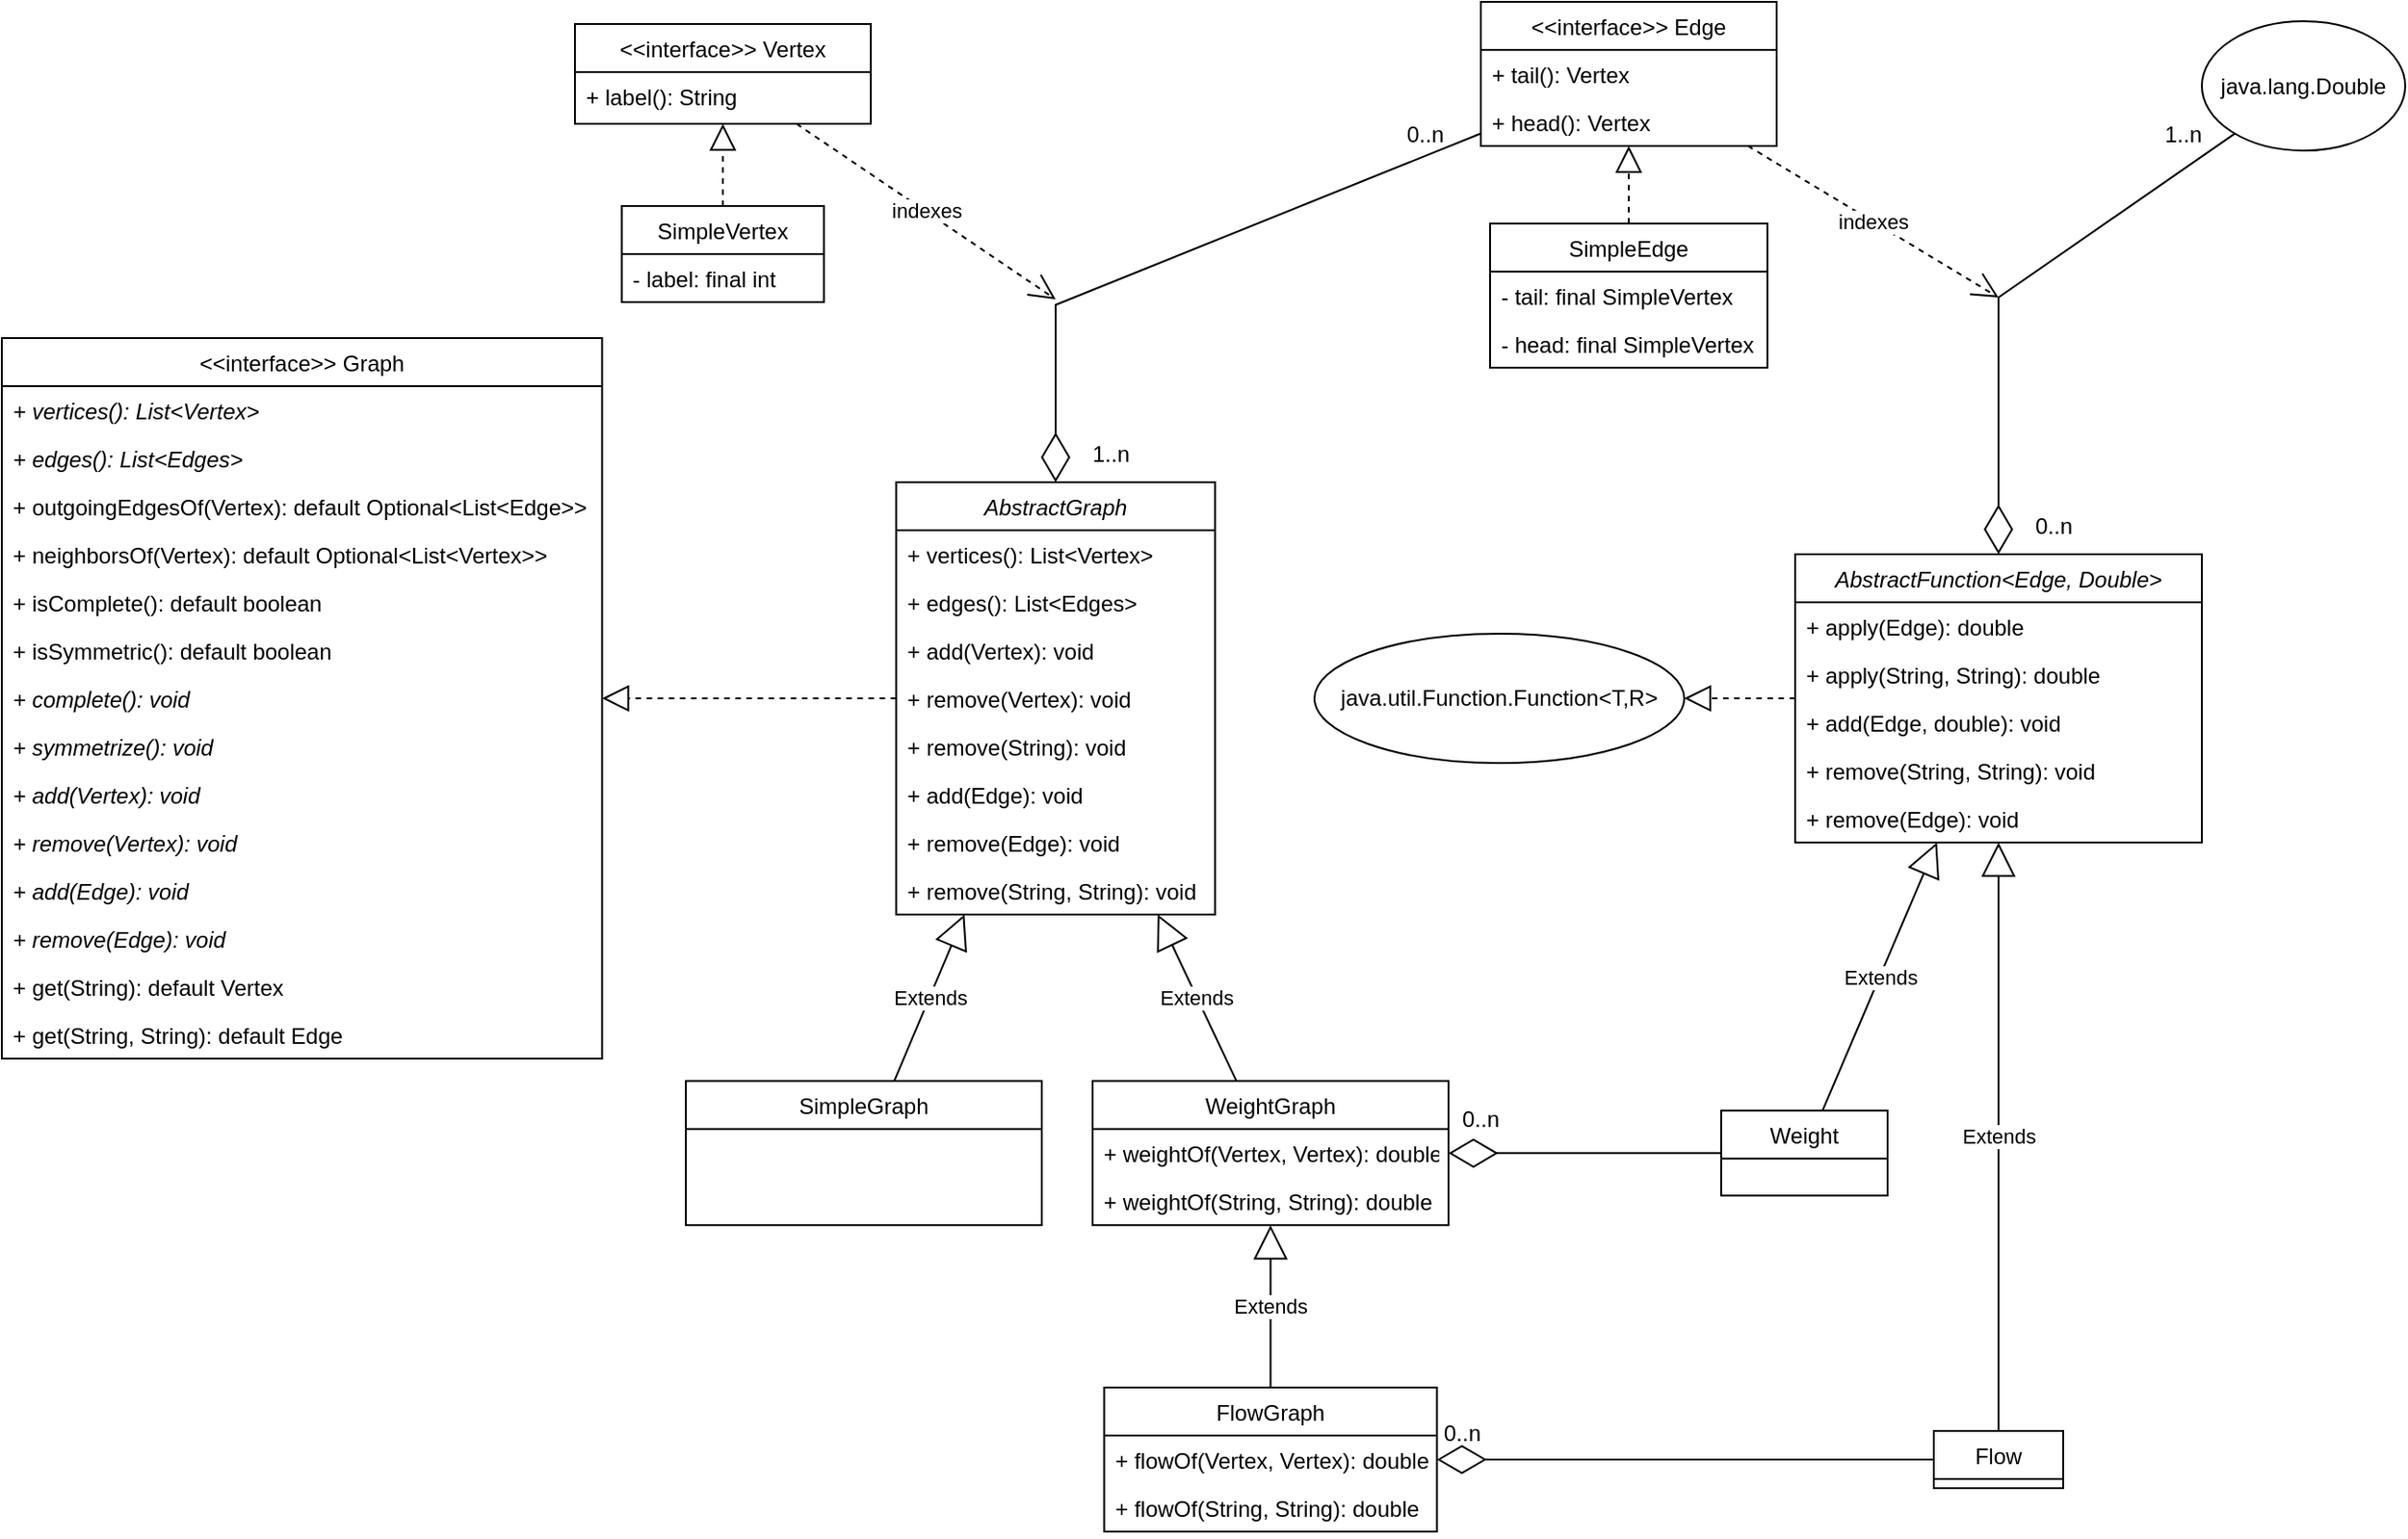 <mxfile version="20.8.16" type="device"><diagram id="C5RBs43oDa-KdzZeNtuy" name="Page-1"><mxGraphModel dx="2364" dy="646" grid="1" gridSize="10" guides="1" tooltips="1" connect="1" arrows="1" fold="1" page="1" pageScale="1" pageWidth="1169" pageHeight="827" math="0" shadow="0"><root><mxCell id="WIyWlLk6GJQsqaUBKTNV-0"/><mxCell id="WIyWlLk6GJQsqaUBKTNV-1" parent="WIyWlLk6GJQsqaUBKTNV-0"/><mxCell id="zkfFHV4jXpPFQw0GAbJ--0" value="&lt;&lt;interface&gt;&gt; Vertex" style="swimlane;fontStyle=0;align=center;verticalAlign=top;childLayout=stackLayout;horizontal=1;startSize=26;horizontalStack=0;resizeParent=1;resizeLast=0;collapsible=1;marginBottom=0;rounded=0;shadow=0;strokeWidth=1;" parent="WIyWlLk6GJQsqaUBKTNV-1" vertex="1"><mxGeometry x="40" y="42" width="160" height="54" as="geometry"><mxRectangle x="230" y="140" width="160" height="26" as="alternateBounds"/></mxGeometry></mxCell><mxCell id="kI13VqA86CW5CK7I-sA0-12" value="+ label(): String" style="text;strokeColor=none;fillColor=none;align=left;verticalAlign=top;spacingLeft=4;spacingRight=4;overflow=hidden;rotatable=0;points=[[0,0.5],[1,0.5]];portConstraint=eastwest;" vertex="1" parent="zkfFHV4jXpPFQw0GAbJ--0"><mxGeometry y="26" width="160" height="26" as="geometry"/></mxCell><mxCell id="hWi2M0GLFlT2AFj6wikc-2" value="&lt;&lt;interface&gt;&gt; Edge" style="swimlane;fontStyle=0;align=center;verticalAlign=top;childLayout=stackLayout;horizontal=1;startSize=26;horizontalStack=0;resizeParent=1;resizeLast=0;collapsible=1;marginBottom=0;rounded=0;shadow=0;strokeWidth=1;" parent="WIyWlLk6GJQsqaUBKTNV-1" vertex="1"><mxGeometry x="530" y="30" width="160" height="78" as="geometry"><mxRectangle x="230" y="140" width="160" height="26" as="alternateBounds"/></mxGeometry></mxCell><mxCell id="hWi2M0GLFlT2AFj6wikc-13" value="indexes" style="endArrow=open;endSize=12;dashed=1;html=1;rounded=0;" parent="hWi2M0GLFlT2AFj6wikc-2" source="zkfFHV4jXpPFQw0GAbJ--0" edge="1"><mxGeometry width="160" relative="1" as="geometry"><mxPoint x="-270" y="150" as="sourcePoint"/><mxPoint x="-230" y="161" as="targetPoint"/></mxGeometry></mxCell><mxCell id="kI13VqA86CW5CK7I-sA0-2" value="+ tail(): Vertex" style="text;strokeColor=none;fillColor=none;align=left;verticalAlign=top;spacingLeft=4;spacingRight=4;overflow=hidden;rotatable=0;points=[[0,0.5],[1,0.5]];portConstraint=eastwest;" vertex="1" parent="hWi2M0GLFlT2AFj6wikc-2"><mxGeometry y="26" width="160" height="26" as="geometry"/></mxCell><mxCell id="kI13VqA86CW5CK7I-sA0-16" value="+ head(): Vertex" style="text;strokeColor=none;fillColor=none;align=left;verticalAlign=top;spacingLeft=4;spacingRight=4;overflow=hidden;rotatable=0;points=[[0,0.5],[1,0.5]];portConstraint=eastwest;" vertex="1" parent="hWi2M0GLFlT2AFj6wikc-2"><mxGeometry y="52" width="160" height="26" as="geometry"/></mxCell><mxCell id="hWi2M0GLFlT2AFj6wikc-8" value="&lt;&lt;interface&gt;&gt; Graph" style="swimlane;fontStyle=0;align=center;verticalAlign=top;childLayout=stackLayout;horizontal=1;startSize=26;horizontalStack=0;resizeParent=1;resizeLast=0;collapsible=1;marginBottom=0;rounded=0;shadow=0;strokeWidth=1;" parent="WIyWlLk6GJQsqaUBKTNV-1" vertex="1"><mxGeometry x="-270" y="212" width="324.69" height="390" as="geometry"><mxRectangle x="230" y="140" width="160" height="26" as="alternateBounds"/></mxGeometry></mxCell><mxCell id="hWi2M0GLFlT2AFj6wikc-9" value="+ vertices(): List&lt;Vertex&gt;" style="text;strokeColor=none;fillColor=none;align=left;verticalAlign=top;spacingLeft=4;spacingRight=4;overflow=hidden;rotatable=0;points=[[0,0.5],[1,0.5]];portConstraint=eastwest;fontStyle=2" parent="hWi2M0GLFlT2AFj6wikc-8" vertex="1"><mxGeometry y="26" width="324.69" height="26" as="geometry"/></mxCell><mxCell id="hWi2M0GLFlT2AFj6wikc-10" value="+ edges(): List&lt;Edges&gt;" style="text;strokeColor=none;fillColor=none;align=left;verticalAlign=top;spacingLeft=4;spacingRight=4;overflow=hidden;rotatable=0;points=[[0,0.5],[1,0.5]];portConstraint=eastwest;fontStyle=2" parent="hWi2M0GLFlT2AFj6wikc-8" vertex="1"><mxGeometry y="52" width="324.69" height="26" as="geometry"/></mxCell><mxCell id="hWi2M0GLFlT2AFj6wikc-15" value="+ outgoingEdgesOf(Vertex): default Optional&lt;List&lt;Edge&gt;&gt;" style="text;strokeColor=none;fillColor=none;align=left;verticalAlign=top;spacingLeft=4;spacingRight=4;overflow=hidden;rotatable=0;points=[[0,0.5],[1,0.5]];portConstraint=eastwest;" parent="hWi2M0GLFlT2AFj6wikc-8" vertex="1"><mxGeometry y="78" width="324.69" height="26" as="geometry"/></mxCell><mxCell id="hWi2M0GLFlT2AFj6wikc-16" value="+ neighborsOf(Vertex): default Optional&lt;List&lt;Vertex&gt;&gt;" style="text;strokeColor=none;fillColor=none;align=left;verticalAlign=top;spacingLeft=4;spacingRight=4;overflow=hidden;rotatable=0;points=[[0,0.5],[1,0.5]];portConstraint=eastwest;" parent="hWi2M0GLFlT2AFj6wikc-8" vertex="1"><mxGeometry y="104" width="324.69" height="26" as="geometry"/></mxCell><mxCell id="hWi2M0GLFlT2AFj6wikc-24" value="+ isComplete(): default boolean" style="text;strokeColor=none;fillColor=none;align=left;verticalAlign=top;spacingLeft=4;spacingRight=4;overflow=hidden;rotatable=0;points=[[0,0.5],[1,0.5]];portConstraint=eastwest;" parent="hWi2M0GLFlT2AFj6wikc-8" vertex="1"><mxGeometry y="130" width="324.69" height="26" as="geometry"/></mxCell><mxCell id="tO-_rC8kdBEhRHicQXPA-21" value="+ isSymmetric(): default boolean" style="text;strokeColor=none;fillColor=none;align=left;verticalAlign=top;spacingLeft=4;spacingRight=4;overflow=hidden;rotatable=0;points=[[0,0.5],[1,0.5]];portConstraint=eastwest;" parent="hWi2M0GLFlT2AFj6wikc-8" vertex="1"><mxGeometry y="156" width="324.69" height="26" as="geometry"/></mxCell><mxCell id="hWi2M0GLFlT2AFj6wikc-23" value="+ complete(): void" style="text;strokeColor=none;fillColor=none;align=left;verticalAlign=top;spacingLeft=4;spacingRight=4;overflow=hidden;rotatable=0;points=[[0,0.5],[1,0.5]];portConstraint=eastwest;fontStyle=2" parent="hWi2M0GLFlT2AFj6wikc-8" vertex="1"><mxGeometry y="182" width="324.69" height="26" as="geometry"/></mxCell><mxCell id="tO-_rC8kdBEhRHicQXPA-22" value="+ symmetrize(): void" style="text;strokeColor=none;fillColor=none;align=left;verticalAlign=top;spacingLeft=4;spacingRight=4;overflow=hidden;rotatable=0;points=[[0,0.5],[1,0.5]];portConstraint=eastwest;fontStyle=2" parent="hWi2M0GLFlT2AFj6wikc-8" vertex="1"><mxGeometry y="208" width="324.69" height="26" as="geometry"/></mxCell><mxCell id="hWi2M0GLFlT2AFj6wikc-37" value="+ add(Vertex): void" style="text;strokeColor=none;fillColor=none;align=left;verticalAlign=top;spacingLeft=4;spacingRight=4;overflow=hidden;rotatable=0;points=[[0,0.5],[1,0.5]];portConstraint=eastwest;fontStyle=2" parent="hWi2M0GLFlT2AFj6wikc-8" vertex="1"><mxGeometry y="234" width="324.69" height="26" as="geometry"/></mxCell><mxCell id="hWi2M0GLFlT2AFj6wikc-39" value="+ remove(Vertex): void" style="text;strokeColor=none;fillColor=none;align=left;verticalAlign=top;spacingLeft=4;spacingRight=4;overflow=hidden;rotatable=0;points=[[0,0.5],[1,0.5]];portConstraint=eastwest;fontStyle=2" parent="hWi2M0GLFlT2AFj6wikc-8" vertex="1"><mxGeometry y="260" width="324.69" height="26" as="geometry"/></mxCell><mxCell id="hWi2M0GLFlT2AFj6wikc-38" value="+ add(Edge): void" style="text;strokeColor=none;fillColor=none;align=left;verticalAlign=top;spacingLeft=4;spacingRight=4;overflow=hidden;rotatable=0;points=[[0,0.5],[1,0.5]];portConstraint=eastwest;fontStyle=2" parent="hWi2M0GLFlT2AFj6wikc-8" vertex="1"><mxGeometry y="286" width="324.69" height="26" as="geometry"/></mxCell><mxCell id="hWi2M0GLFlT2AFj6wikc-51" value="+ remove(Edge): void" style="text;strokeColor=none;fillColor=none;align=left;verticalAlign=top;spacingLeft=4;spacingRight=4;overflow=hidden;rotatable=0;points=[[0,0.5],[1,0.5]];portConstraint=eastwest;fontStyle=2" parent="hWi2M0GLFlT2AFj6wikc-8" vertex="1"><mxGeometry y="312" width="324.69" height="26" as="geometry"/></mxCell><mxCell id="kI13VqA86CW5CK7I-sA0-48" value="+ get(String): default Vertex" style="text;strokeColor=none;fillColor=none;align=left;verticalAlign=top;spacingLeft=4;spacingRight=4;overflow=hidden;rotatable=0;points=[[0,0.5],[1,0.5]];portConstraint=eastwest;" vertex="1" parent="hWi2M0GLFlT2AFj6wikc-8"><mxGeometry y="338" width="324.69" height="26" as="geometry"/></mxCell><mxCell id="kI13VqA86CW5CK7I-sA0-49" value="+ get(String, String): default Edge" style="text;strokeColor=none;fillColor=none;align=left;verticalAlign=top;spacingLeft=4;spacingRight=4;overflow=hidden;rotatable=0;points=[[0,0.5],[1,0.5]];portConstraint=eastwest;" vertex="1" parent="hWi2M0GLFlT2AFj6wikc-8"><mxGeometry y="364" width="324.69" height="26" as="geometry"/></mxCell><mxCell id="hWi2M0GLFlT2AFj6wikc-12" value="" style="endArrow=diamondThin;endFill=0;endSize=24;html=1;rounded=0;" parent="WIyWlLk6GJQsqaUBKTNV-1" source="hWi2M0GLFlT2AFj6wikc-2" target="kI13VqA86CW5CK7I-sA0-23" edge="1"><mxGeometry width="160" relative="1" as="geometry"><mxPoint x="210" y="93.5" as="sourcePoint"/><mxPoint x="410" y="93.5" as="targetPoint"/><Array as="points"><mxPoint x="300" y="194"/></Array></mxGeometry></mxCell><mxCell id="hWi2M0GLFlT2AFj6wikc-14" value="0..n" style="text;html=1;strokeColor=none;fillColor=none;align=center;verticalAlign=middle;whiteSpace=wrap;rounded=0;" parent="WIyWlLk6GJQsqaUBKTNV-1" vertex="1"><mxGeometry x="470" y="87" width="60" height="30" as="geometry"/></mxCell><mxCell id="hWi2M0GLFlT2AFj6wikc-17" value="WeightGraph" style="swimlane;fontStyle=0;align=center;verticalAlign=top;childLayout=stackLayout;horizontal=1;startSize=26;horizontalStack=0;resizeParent=1;resizeLast=0;collapsible=1;marginBottom=0;rounded=0;shadow=0;strokeWidth=1;" parent="WIyWlLk6GJQsqaUBKTNV-1" vertex="1"><mxGeometry x="320" y="614.18" width="192.5" height="78" as="geometry"><mxRectangle x="230" y="140" width="160" height="26" as="alternateBounds"/></mxGeometry></mxCell><mxCell id="hWi2M0GLFlT2AFj6wikc-55" value="+ weightOf(Vertex, Vertex): double" style="text;strokeColor=none;fillColor=none;align=left;verticalAlign=top;spacingLeft=4;spacingRight=4;overflow=hidden;rotatable=0;points=[[0,0.5],[1,0.5]];portConstraint=eastwest;" parent="hWi2M0GLFlT2AFj6wikc-17" vertex="1"><mxGeometry y="26" width="192.5" height="26" as="geometry"/></mxCell><mxCell id="kI13VqA86CW5CK7I-sA0-38" value="+ weightOf(String, String): double" style="text;strokeColor=none;fillColor=none;align=left;verticalAlign=top;spacingLeft=4;spacingRight=4;overflow=hidden;rotatable=0;points=[[0,0.5],[1,0.5]];portConstraint=eastwest;" vertex="1" parent="hWi2M0GLFlT2AFj6wikc-17"><mxGeometry y="52" width="192.5" height="26" as="geometry"/></mxCell><mxCell id="hWi2M0GLFlT2AFj6wikc-26" value="Extends" style="endArrow=block;endSize=16;endFill=0;html=1;rounded=0;" parent="WIyWlLk6GJQsqaUBKTNV-1" source="hWi2M0GLFlT2AFj6wikc-17" target="kI13VqA86CW5CK7I-sA0-23" edge="1"><mxGeometry width="160" relative="1" as="geometry"><mxPoint x="290" y="433.5" as="sourcePoint"/><mxPoint x="450" y="433.5" as="targetPoint"/></mxGeometry></mxCell><mxCell id="hWi2M0GLFlT2AFj6wikc-62" value="FlowGraph" style="swimlane;fontStyle=0;align=center;verticalAlign=top;childLayout=stackLayout;horizontal=1;startSize=26;horizontalStack=0;resizeParent=1;resizeLast=0;collapsible=1;marginBottom=0;rounded=0;shadow=0;strokeWidth=1;" parent="WIyWlLk6GJQsqaUBKTNV-1" vertex="1"><mxGeometry x="326.25" y="780.0" width="180" height="78" as="geometry"><mxRectangle x="230" y="140" width="160" height="26" as="alternateBounds"/></mxGeometry></mxCell><mxCell id="hWi2M0GLFlT2AFj6wikc-63" value="+ flowOf(Vertex, Vertex): double" style="text;strokeColor=none;fillColor=none;align=left;verticalAlign=top;spacingLeft=4;spacingRight=4;overflow=hidden;rotatable=0;points=[[0,0.5],[1,0.5]];portConstraint=eastwest;" parent="hWi2M0GLFlT2AFj6wikc-62" vertex="1"><mxGeometry y="26" width="180" height="26" as="geometry"/></mxCell><mxCell id="kI13VqA86CW5CK7I-sA0-41" value="+ flowOf(String, String): double" style="text;strokeColor=none;fillColor=none;align=left;verticalAlign=top;spacingLeft=4;spacingRight=4;overflow=hidden;rotatable=0;points=[[0,0.5],[1,0.5]];portConstraint=eastwest;" vertex="1" parent="hWi2M0GLFlT2AFj6wikc-62"><mxGeometry y="52" width="180" height="26" as="geometry"/></mxCell><mxCell id="hWi2M0GLFlT2AFj6wikc-64" value="Extends" style="endArrow=block;endSize=16;endFill=0;html=1;rounded=0;" parent="WIyWlLk6GJQsqaUBKTNV-1" source="hWi2M0GLFlT2AFj6wikc-62" target="hWi2M0GLFlT2AFj6wikc-17" edge="1"><mxGeometry width="160" relative="1" as="geometry"><mxPoint x="290" y="614.5" as="sourcePoint"/><mxPoint x="290" y="544.5" as="targetPoint"/></mxGeometry></mxCell><mxCell id="tO-_rC8kdBEhRHicQXPA-1" value="java.util.Function.Function&amp;lt;T,R&amp;gt;" style="ellipse;whiteSpace=wrap;html=1;" parent="WIyWlLk6GJQsqaUBKTNV-1" vertex="1"><mxGeometry x="440" y="372" width="200" height="70" as="geometry"/></mxCell><mxCell id="tO-_rC8kdBEhRHicQXPA-2" value="Weight" style="swimlane;fontStyle=0;align=center;verticalAlign=top;childLayout=stackLayout;horizontal=1;startSize=26;horizontalStack=0;resizeParent=1;resizeLast=0;collapsible=1;marginBottom=0;rounded=0;shadow=0;strokeWidth=1;" parent="WIyWlLk6GJQsqaUBKTNV-1" vertex="1"><mxGeometry x="660" y="630.18" width="90" height="46" as="geometry"><mxRectangle x="230" y="140" width="160" height="26" as="alternateBounds"/></mxGeometry></mxCell><mxCell id="tO-_rC8kdBEhRHicQXPA-4" value="Flow" style="swimlane;fontStyle=0;align=center;verticalAlign=top;childLayout=stackLayout;horizontal=1;startSize=26;horizontalStack=0;resizeParent=1;resizeLast=0;collapsible=1;marginBottom=0;rounded=0;shadow=0;strokeWidth=1;" parent="WIyWlLk6GJQsqaUBKTNV-1" vertex="1"><mxGeometry x="775" y="803.5" width="70" height="31" as="geometry"><mxRectangle x="230" y="140" width="160" height="26" as="alternateBounds"/></mxGeometry></mxCell><mxCell id="tO-_rC8kdBEhRHicQXPA-7" value="" style="endArrow=block;dashed=1;endFill=0;endSize=12;html=1;rounded=0;" parent="WIyWlLk6GJQsqaUBKTNV-1" source="tO-_rC8kdBEhRHicQXPA-9" target="tO-_rC8kdBEhRHicQXPA-1" edge="1"><mxGeometry width="160" relative="1" as="geometry"><mxPoint x="774.483" y="310.5" as="sourcePoint"/><mxPoint x="960.193" y="101.909" as="targetPoint"/></mxGeometry></mxCell><mxCell id="tO-_rC8kdBEhRHicQXPA-8" value="java.lang.Double" style="ellipse;whiteSpace=wrap;html=1;" parent="WIyWlLk6GJQsqaUBKTNV-1" vertex="1"><mxGeometry x="920" y="40.5" width="110" height="70" as="geometry"/></mxCell><mxCell id="tO-_rC8kdBEhRHicQXPA-9" value="AbstractFunction&lt;Edge, Double&gt;" style="swimlane;fontStyle=2;align=center;verticalAlign=top;childLayout=stackLayout;horizontal=1;startSize=26;horizontalStack=0;resizeParent=1;resizeLast=0;collapsible=1;marginBottom=0;rounded=0;shadow=0;strokeWidth=1;" parent="WIyWlLk6GJQsqaUBKTNV-1" vertex="1"><mxGeometry x="700" y="329" width="220" height="156" as="geometry"><mxRectangle x="660" y="360.5" width="160" height="26" as="alternateBounds"/></mxGeometry></mxCell><mxCell id="tO-_rC8kdBEhRHicQXPA-10" value="+ apply(Edge): double" style="text;strokeColor=none;fillColor=none;align=left;verticalAlign=top;spacingLeft=4;spacingRight=4;overflow=hidden;rotatable=0;points=[[0,0.5],[1,0.5]];portConstraint=eastwest;" parent="tO-_rC8kdBEhRHicQXPA-9" vertex="1"><mxGeometry y="26" width="220" height="26" as="geometry"/></mxCell><mxCell id="tO-_rC8kdBEhRHicQXPA-16" value="+ apply(String, String): double" style="text;strokeColor=none;fillColor=none;align=left;verticalAlign=top;spacingLeft=4;spacingRight=4;overflow=hidden;rotatable=0;points=[[0,0.5],[1,0.5]];portConstraint=eastwest;" parent="tO-_rC8kdBEhRHicQXPA-9" vertex="1"><mxGeometry y="52" width="220" height="26" as="geometry"/></mxCell><mxCell id="tO-_rC8kdBEhRHicQXPA-17" value="+ add(Edge, double): void" style="text;strokeColor=none;fillColor=none;align=left;verticalAlign=top;spacingLeft=4;spacingRight=4;overflow=hidden;rotatable=0;points=[[0,0.5],[1,0.5]];portConstraint=eastwest;" parent="tO-_rC8kdBEhRHicQXPA-9" vertex="1"><mxGeometry y="78" width="220" height="26" as="geometry"/></mxCell><mxCell id="tO-_rC8kdBEhRHicQXPA-18" value="+ remove(String, String): void" style="text;strokeColor=none;fillColor=none;align=left;verticalAlign=top;spacingLeft=4;spacingRight=4;overflow=hidden;rotatable=0;points=[[0,0.5],[1,0.5]];portConstraint=eastwest;" parent="tO-_rC8kdBEhRHicQXPA-9" vertex="1"><mxGeometry y="104" width="220" height="26" as="geometry"/></mxCell><mxCell id="kI13VqA86CW5CK7I-sA0-50" value="+ remove(Edge): void" style="text;strokeColor=none;fillColor=none;align=left;verticalAlign=top;spacingLeft=4;spacingRight=4;overflow=hidden;rotatable=0;points=[[0,0.5],[1,0.5]];portConstraint=eastwest;" vertex="1" parent="tO-_rC8kdBEhRHicQXPA-9"><mxGeometry y="130" width="220" height="26" as="geometry"/></mxCell><mxCell id="tO-_rC8kdBEhRHicQXPA-11" value="Extends" style="endArrow=block;endSize=16;endFill=0;html=1;rounded=0;" parent="WIyWlLk6GJQsqaUBKTNV-1" source="tO-_rC8kdBEhRHicQXPA-2" target="tO-_rC8kdBEhRHicQXPA-9" edge="1"><mxGeometry width="160" relative="1" as="geometry"><mxPoint x="290" y="584.5" as="sourcePoint"/><mxPoint x="290" y="514.5" as="targetPoint"/></mxGeometry></mxCell><mxCell id="tO-_rC8kdBEhRHicQXPA-12" value="Extends" style="endArrow=block;endSize=16;endFill=0;html=1;rounded=0;" parent="WIyWlLk6GJQsqaUBKTNV-1" source="tO-_rC8kdBEhRHicQXPA-4" target="tO-_rC8kdBEhRHicQXPA-9" edge="1"><mxGeometry width="160" relative="1" as="geometry"><mxPoint x="797.143" y="310.5" as="sourcePoint"/><mxPoint x="942.857" y="225.5" as="targetPoint"/></mxGeometry></mxCell><mxCell id="tO-_rC8kdBEhRHicQXPA-13" value="" style="endArrow=diamondThin;endFill=0;endSize=24;html=1;rounded=0;" parent="WIyWlLk6GJQsqaUBKTNV-1" source="tO-_rC8kdBEhRHicQXPA-8" target="tO-_rC8kdBEhRHicQXPA-9" edge="1"><mxGeometry width="160" relative="1" as="geometry"><mxPoint x="540" y="120.167" as="sourcePoint"/><mxPoint x="290" y="253.5" as="targetPoint"/><Array as="points"><mxPoint x="810" y="190"/></Array></mxGeometry></mxCell><mxCell id="tO-_rC8kdBEhRHicQXPA-14" value="indexes" style="endArrow=open;endSize=12;dashed=1;html=1;rounded=0;" parent="WIyWlLk6GJQsqaUBKTNV-1" source="hWi2M0GLFlT2AFj6wikc-2" edge="1"><mxGeometry width="160" relative="1" as="geometry"><mxPoint x="170.897" y="120.5" as="sourcePoint"/><mxPoint x="810" y="190" as="targetPoint"/></mxGeometry></mxCell><mxCell id="tO-_rC8kdBEhRHicQXPA-15" value="1..n" style="text;html=1;strokeColor=none;fillColor=none;align=center;verticalAlign=middle;whiteSpace=wrap;rounded=0;" parent="WIyWlLk6GJQsqaUBKTNV-1" vertex="1"><mxGeometry x="880" y="87" width="60" height="30" as="geometry"/></mxCell><mxCell id="tO-_rC8kdBEhRHicQXPA-19" value="" style="endArrow=diamondThin;endFill=0;endSize=24;html=1;rounded=0;" parent="WIyWlLk6GJQsqaUBKTNV-1" source="tO-_rC8kdBEhRHicQXPA-2" target="hWi2M0GLFlT2AFj6wikc-17" edge="1"><mxGeometry width="160" relative="1" as="geometry"><mxPoint x="520" y="612.5" as="sourcePoint"/><mxPoint x="540" y="93.255" as="targetPoint"/></mxGeometry></mxCell><mxCell id="tO-_rC8kdBEhRHicQXPA-20" value="" style="endArrow=diamondThin;endFill=0;endSize=24;html=1;rounded=0;" parent="WIyWlLk6GJQsqaUBKTNV-1" source="tO-_rC8kdBEhRHicQXPA-4" target="hWi2M0GLFlT2AFj6wikc-62" edge="1"><mxGeometry width="160" relative="1" as="geometry"><mxPoint x="640" y="658.18" as="sourcePoint"/><mxPoint x="415" y="658.18" as="targetPoint"/></mxGeometry></mxCell><mxCell id="kI13VqA86CW5CK7I-sA0-0" value="SimpleVertex" style="swimlane;fontStyle=0;align=center;verticalAlign=top;childLayout=stackLayout;horizontal=1;startSize=26;horizontalStack=0;resizeParent=1;resizeLast=0;collapsible=1;marginBottom=0;rounded=0;shadow=0;strokeWidth=1;" vertex="1" parent="WIyWlLk6GJQsqaUBKTNV-1"><mxGeometry x="65.31" y="140.5" width="109.38" height="52" as="geometry"><mxRectangle x="230" y="140" width="160" height="26" as="alternateBounds"/></mxGeometry></mxCell><mxCell id="kI13VqA86CW5CK7I-sA0-19" value="- label: final int" style="text;strokeColor=none;fillColor=none;align=left;verticalAlign=top;spacingLeft=4;spacingRight=4;overflow=hidden;rotatable=0;points=[[0,0.5],[1,0.5]];portConstraint=eastwest;" vertex="1" parent="kI13VqA86CW5CK7I-sA0-0"><mxGeometry y="26" width="109.38" height="26" as="geometry"/></mxCell><mxCell id="kI13VqA86CW5CK7I-sA0-10" value="SimpleEdge" style="swimlane;fontStyle=0;align=center;verticalAlign=top;childLayout=stackLayout;horizontal=1;startSize=26;horizontalStack=0;resizeParent=1;resizeLast=0;collapsible=1;marginBottom=0;rounded=0;shadow=0;strokeWidth=1;" vertex="1" parent="WIyWlLk6GJQsqaUBKTNV-1"><mxGeometry x="535" y="150" width="150" height="78" as="geometry"><mxRectangle x="230" y="140" width="160" height="26" as="alternateBounds"/></mxGeometry></mxCell><mxCell id="kI13VqA86CW5CK7I-sA0-21" value="- tail: final SimpleVertex" style="text;strokeColor=none;fillColor=none;align=left;verticalAlign=top;spacingLeft=4;spacingRight=4;overflow=hidden;rotatable=0;points=[[0,0.5],[1,0.5]];portConstraint=eastwest;" vertex="1" parent="kI13VqA86CW5CK7I-sA0-10"><mxGeometry y="26" width="150" height="26" as="geometry"/></mxCell><mxCell id="kI13VqA86CW5CK7I-sA0-22" value="- head: final SimpleVertex" style="text;strokeColor=none;fillColor=none;align=left;verticalAlign=top;spacingLeft=4;spacingRight=4;overflow=hidden;rotatable=0;points=[[0,0.5],[1,0.5]];portConstraint=eastwest;" vertex="1" parent="kI13VqA86CW5CK7I-sA0-10"><mxGeometry y="52" width="150" height="26" as="geometry"/></mxCell><mxCell id="kI13VqA86CW5CK7I-sA0-18" value="" style="endArrow=block;dashed=1;endFill=0;endSize=12;html=1;rounded=0;" edge="1" parent="WIyWlLk6GJQsqaUBKTNV-1" source="kI13VqA86CW5CK7I-sA0-0" target="zkfFHV4jXpPFQw0GAbJ--0"><mxGeometry width="160" relative="1" as="geometry"><mxPoint x="430" y="190" as="sourcePoint"/><mxPoint x="480" y="190" as="targetPoint"/></mxGeometry></mxCell><mxCell id="kI13VqA86CW5CK7I-sA0-20" value="" style="endArrow=block;dashed=1;endFill=0;endSize=12;html=1;rounded=0;" edge="1" parent="WIyWlLk6GJQsqaUBKTNV-1" source="kI13VqA86CW5CK7I-sA0-10" target="hWi2M0GLFlT2AFj6wikc-2"><mxGeometry width="160" relative="1" as="geometry"><mxPoint x="130" y="170" as="sourcePoint"/><mxPoint x="130" y="106" as="targetPoint"/></mxGeometry></mxCell><mxCell id="kI13VqA86CW5CK7I-sA0-23" value="AbstractGraph" style="swimlane;fontStyle=2;align=center;verticalAlign=top;childLayout=stackLayout;horizontal=1;startSize=26;horizontalStack=0;resizeParent=1;resizeLast=0;collapsible=1;marginBottom=0;rounded=0;shadow=0;strokeWidth=1;" vertex="1" parent="WIyWlLk6GJQsqaUBKTNV-1"><mxGeometry x="213.75" y="290" width="172.5" height="234" as="geometry"><mxRectangle x="230" y="140" width="160" height="26" as="alternateBounds"/></mxGeometry></mxCell><mxCell id="kI13VqA86CW5CK7I-sA0-24" value="+ vertices(): List&lt;Vertex&gt;" style="text;strokeColor=none;fillColor=none;align=left;verticalAlign=top;spacingLeft=4;spacingRight=4;overflow=hidden;rotatable=0;points=[[0,0.5],[1,0.5]];portConstraint=eastwest;" vertex="1" parent="kI13VqA86CW5CK7I-sA0-23"><mxGeometry y="26" width="172.5" height="26" as="geometry"/></mxCell><mxCell id="kI13VqA86CW5CK7I-sA0-25" value="+ edges(): List&lt;Edges&gt;" style="text;strokeColor=none;fillColor=none;align=left;verticalAlign=top;spacingLeft=4;spacingRight=4;overflow=hidden;rotatable=0;points=[[0,0.5],[1,0.5]];portConstraint=eastwest;" vertex="1" parent="kI13VqA86CW5CK7I-sA0-23"><mxGeometry y="52" width="172.5" height="26" as="geometry"/></mxCell><mxCell id="kI13VqA86CW5CK7I-sA0-32" value="+ add(Vertex): void" style="text;strokeColor=none;fillColor=none;align=left;verticalAlign=top;spacingLeft=4;spacingRight=4;overflow=hidden;rotatable=0;points=[[0,0.5],[1,0.5]];portConstraint=eastwest;fontStyle=0" vertex="1" parent="kI13VqA86CW5CK7I-sA0-23"><mxGeometry y="78" width="172.5" height="26" as="geometry"/></mxCell><mxCell id="kI13VqA86CW5CK7I-sA0-33" value="+ remove(Vertex): void" style="text;strokeColor=none;fillColor=none;align=left;verticalAlign=top;spacingLeft=4;spacingRight=4;overflow=hidden;rotatable=0;points=[[0,0.5],[1,0.5]];portConstraint=eastwest;" vertex="1" parent="kI13VqA86CW5CK7I-sA0-23"><mxGeometry y="104" width="172.5" height="26" as="geometry"/></mxCell><mxCell id="kI13VqA86CW5CK7I-sA0-39" value="+ remove(String): void" style="text;strokeColor=none;fillColor=none;align=left;verticalAlign=top;spacingLeft=4;spacingRight=4;overflow=hidden;rotatable=0;points=[[0,0.5],[1,0.5]];portConstraint=eastwest;" vertex="1" parent="kI13VqA86CW5CK7I-sA0-23"><mxGeometry y="130" width="172.5" height="26" as="geometry"/></mxCell><mxCell id="kI13VqA86CW5CK7I-sA0-34" value="+ add(Edge): void" style="text;strokeColor=none;fillColor=none;align=left;verticalAlign=top;spacingLeft=4;spacingRight=4;overflow=hidden;rotatable=0;points=[[0,0.5],[1,0.5]];portConstraint=eastwest;" vertex="1" parent="kI13VqA86CW5CK7I-sA0-23"><mxGeometry y="156" width="172.5" height="26" as="geometry"/></mxCell><mxCell id="kI13VqA86CW5CK7I-sA0-35" value="+ remove(Edge): void" style="text;strokeColor=none;fillColor=none;align=left;verticalAlign=top;spacingLeft=4;spacingRight=4;overflow=hidden;rotatable=0;points=[[0,0.5],[1,0.5]];portConstraint=eastwest;" vertex="1" parent="kI13VqA86CW5CK7I-sA0-23"><mxGeometry y="182" width="172.5" height="26" as="geometry"/></mxCell><mxCell id="kI13VqA86CW5CK7I-sA0-40" value="+ remove(String, String): void" style="text;strokeColor=none;fillColor=none;align=left;verticalAlign=top;spacingLeft=4;spacingRight=4;overflow=hidden;rotatable=0;points=[[0,0.5],[1,0.5]];portConstraint=eastwest;" vertex="1" parent="kI13VqA86CW5CK7I-sA0-23"><mxGeometry y="208" width="172.5" height="26" as="geometry"/></mxCell><mxCell id="kI13VqA86CW5CK7I-sA0-36" value="" style="endArrow=block;dashed=1;endFill=0;endSize=12;html=1;rounded=0;" edge="1" parent="WIyWlLk6GJQsqaUBKTNV-1" source="kI13VqA86CW5CK7I-sA0-23" target="hWi2M0GLFlT2AFj6wikc-8"><mxGeometry width="160" relative="1" as="geometry"><mxPoint x="930" y="315" as="sourcePoint"/><mxPoint x="970" y="315" as="targetPoint"/></mxGeometry></mxCell><mxCell id="kI13VqA86CW5CK7I-sA0-42" value="SimpleGraph" style="swimlane;fontStyle=0;align=center;verticalAlign=top;childLayout=stackLayout;horizontal=1;startSize=26;horizontalStack=0;resizeParent=1;resizeLast=0;collapsible=1;marginBottom=0;rounded=0;shadow=0;strokeWidth=1;" vertex="1" parent="WIyWlLk6GJQsqaUBKTNV-1"><mxGeometry x="100" y="614.18" width="192.5" height="78" as="geometry"><mxRectangle x="230" y="140" width="160" height="26" as="alternateBounds"/></mxGeometry></mxCell><mxCell id="kI13VqA86CW5CK7I-sA0-47" value="Extends" style="endArrow=block;endSize=16;endFill=0;html=1;rounded=0;" edge="1" parent="WIyWlLk6GJQsqaUBKTNV-1" source="kI13VqA86CW5CK7I-sA0-42" target="kI13VqA86CW5CK7I-sA0-23"><mxGeometry width="160" relative="1" as="geometry"><mxPoint x="365.997" y="630" as="sourcePoint"/><mxPoint x="340.759" y="534" as="targetPoint"/></mxGeometry></mxCell><mxCell id="kI13VqA86CW5CK7I-sA0-51" value="1..n" style="text;html=1;strokeColor=none;fillColor=none;align=center;verticalAlign=middle;whiteSpace=wrap;rounded=0;" vertex="1" parent="WIyWlLk6GJQsqaUBKTNV-1"><mxGeometry x="300" y="260" width="60" height="30" as="geometry"/></mxCell><mxCell id="kI13VqA86CW5CK7I-sA0-52" value="0..n" style="text;html=1;strokeColor=none;fillColor=none;align=center;verticalAlign=middle;whiteSpace=wrap;rounded=0;" vertex="1" parent="WIyWlLk6GJQsqaUBKTNV-1"><mxGeometry x="810" y="299" width="60" height="30" as="geometry"/></mxCell><mxCell id="kI13VqA86CW5CK7I-sA0-53" value="0..n" style="text;html=1;strokeColor=none;fillColor=none;align=center;verticalAlign=middle;whiteSpace=wrap;rounded=0;" vertex="1" parent="WIyWlLk6GJQsqaUBKTNV-1"><mxGeometry x="500" y="620" width="60" height="30" as="geometry"/></mxCell><mxCell id="kI13VqA86CW5CK7I-sA0-54" value="0..n" style="text;html=1;strokeColor=none;fillColor=none;align=center;verticalAlign=middle;whiteSpace=wrap;rounded=0;" vertex="1" parent="WIyWlLk6GJQsqaUBKTNV-1"><mxGeometry x="490" y="790" width="60" height="30" as="geometry"/></mxCell></root></mxGraphModel></diagram></mxfile>
